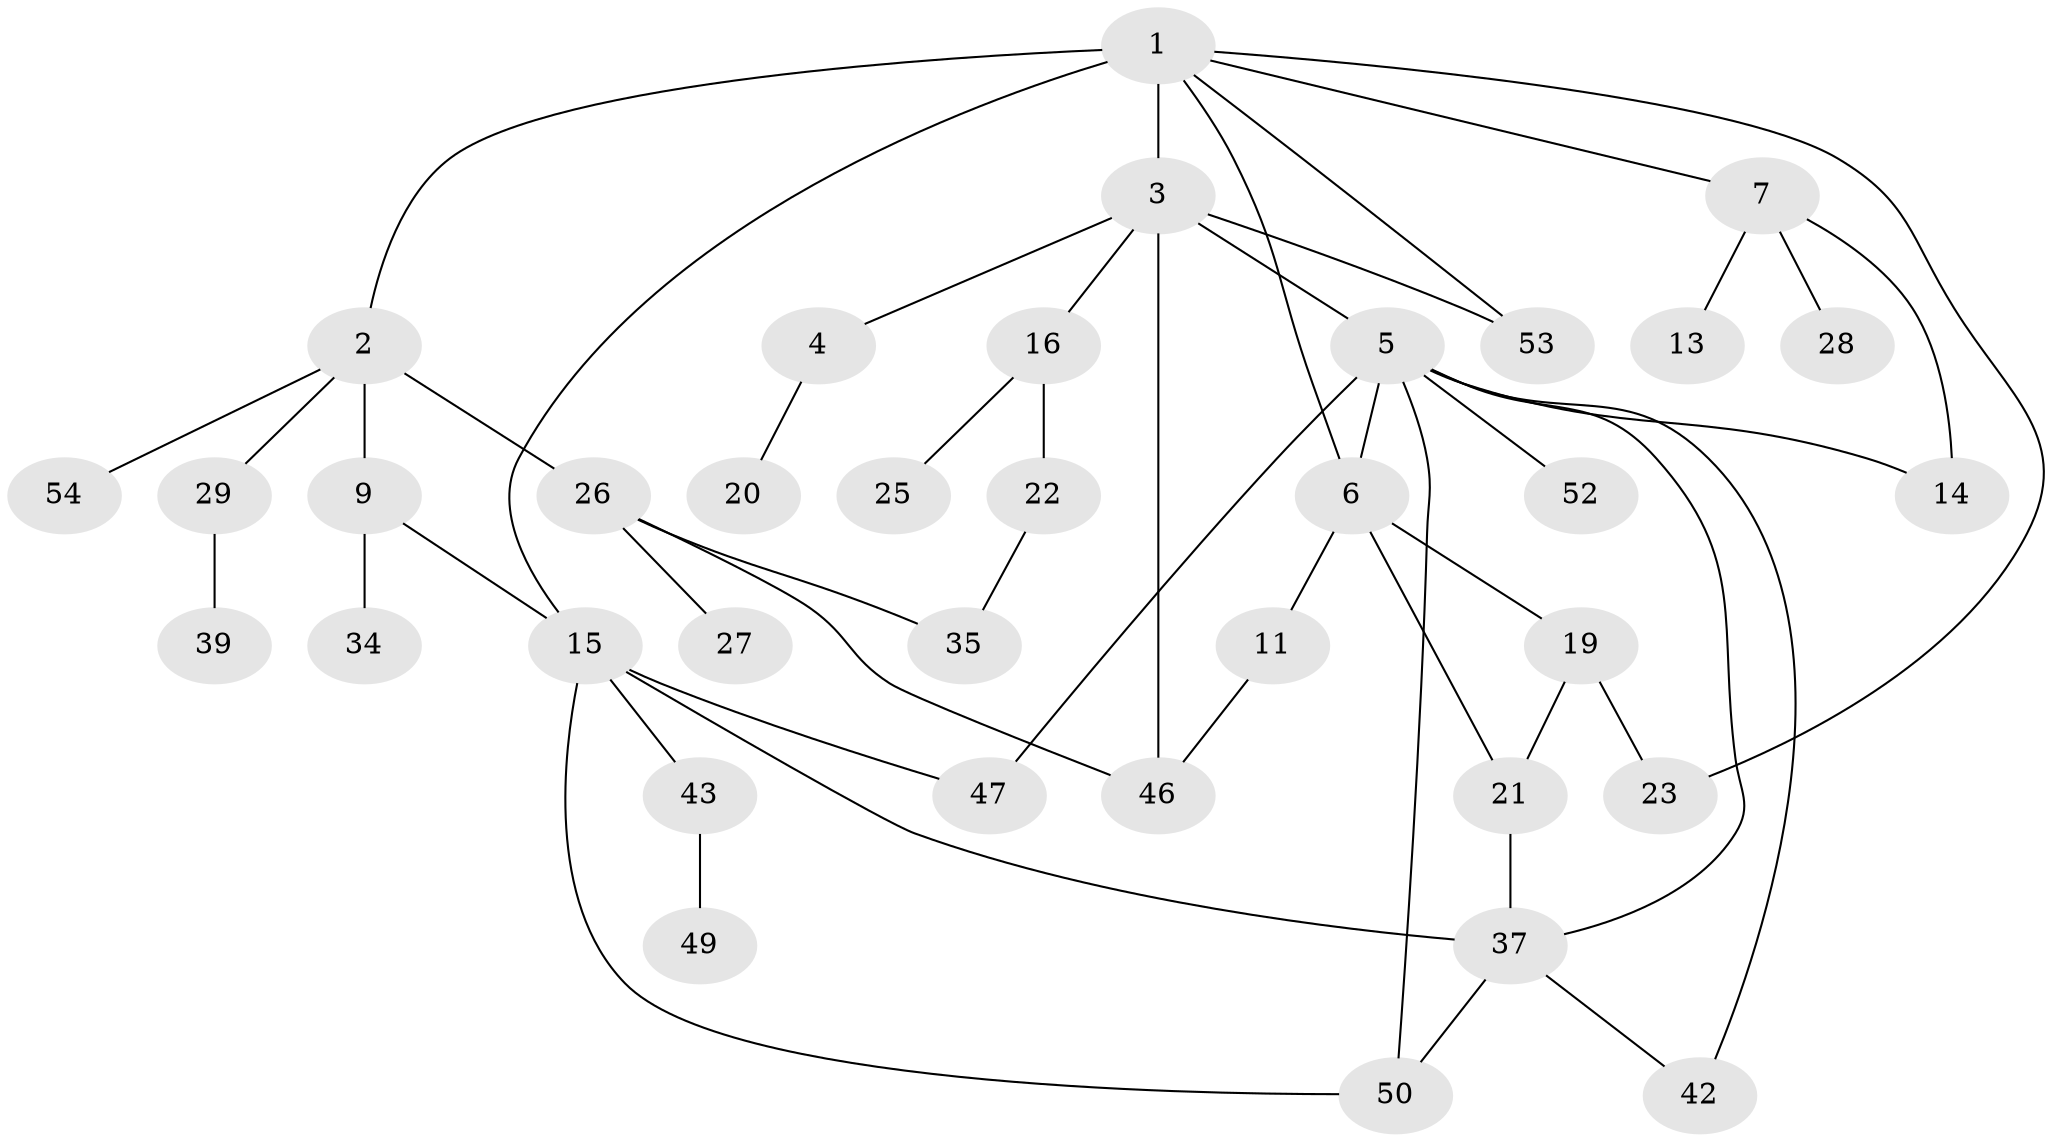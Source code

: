 // Generated by graph-tools (version 1.1) at 2025/51/02/27/25 19:51:36]
// undirected, 36 vertices, 50 edges
graph export_dot {
graph [start="1"]
  node [color=gray90,style=filled];
  1 [super="+24"];
  2 [super="+44"];
  3 [super="+17"];
  4 [super="+8"];
  5 [super="+30"];
  6 [super="+12"];
  7 [super="+57"];
  9 [super="+10"];
  11 [super="+18"];
  13 [super="+38"];
  14 [super="+33"];
  15 [super="+40"];
  16;
  19 [super="+55"];
  20;
  21 [super="+41"];
  22 [super="+36"];
  23 [super="+31"];
  25;
  26 [super="+45"];
  27;
  28;
  29 [super="+32"];
  34;
  35;
  37 [super="+51"];
  39;
  42;
  43;
  46 [super="+48"];
  47;
  49;
  50 [super="+56"];
  52;
  53;
  54;
  1 -- 2 [weight=2];
  1 -- 3 [weight=2];
  1 -- 7;
  1 -- 15;
  1 -- 53;
  1 -- 23;
  1 -- 6;
  2 -- 9;
  2 -- 26;
  2 -- 29;
  2 -- 54;
  3 -- 4;
  3 -- 5;
  3 -- 16;
  3 -- 46;
  3 -- 53;
  4 -- 20;
  5 -- 6;
  5 -- 52;
  5 -- 42;
  5 -- 14;
  5 -- 47;
  5 -- 37;
  5 -- 50;
  6 -- 11;
  6 -- 19;
  6 -- 21;
  7 -- 13;
  7 -- 14;
  7 -- 28;
  9 -- 34;
  9 -- 15;
  11 -- 46;
  15 -- 37 [weight=2];
  15 -- 43;
  15 -- 47;
  15 -- 50;
  16 -- 22;
  16 -- 25;
  19 -- 21;
  19 -- 23 [weight=2];
  21 -- 37;
  22 -- 35;
  26 -- 27;
  26 -- 35;
  26 -- 46;
  29 -- 39;
  37 -- 42;
  37 -- 50;
  43 -- 49;
}
